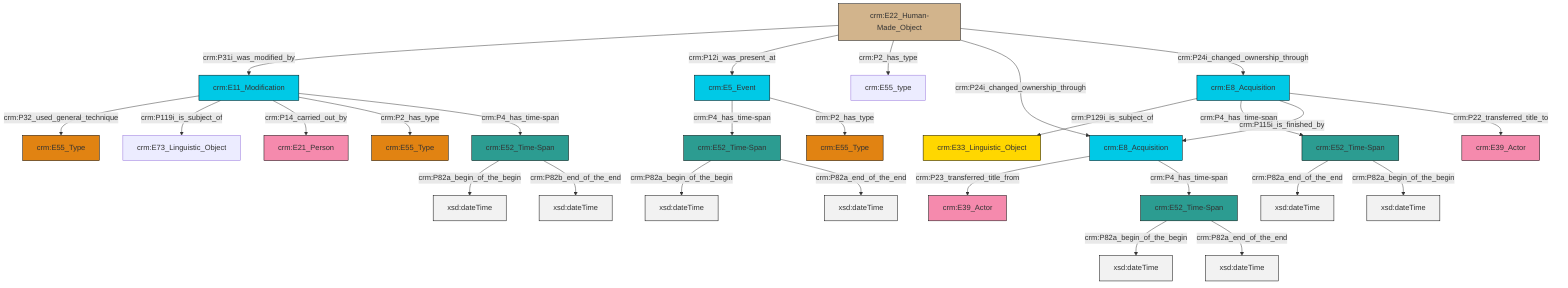 graph TD
classDef Literal fill:#f2f2f2,stroke:#000000;
classDef CRM_Entity fill:#FFFFFF,stroke:#000000;
classDef Temporal_Entity fill:#00C9E6, stroke:#000000;
classDef Type fill:#E18312, stroke:#000000;
classDef Time-Span fill:#2C9C91, stroke:#000000;
classDef Appellation fill:#FFEB7F, stroke:#000000;
classDef Place fill:#008836, stroke:#000000;
classDef Persistent_Item fill:#B266B2, stroke:#000000;
classDef Conceptual_Object fill:#FFD700, stroke:#000000;
classDef Physical_Thing fill:#D2B48C, stroke:#000000;
classDef Actor fill:#f58aad, stroke:#000000;
classDef PC_Classes fill:#4ce600, stroke:#000000;
classDef Multi fill:#cccccc,stroke:#000000;

4["crm:E52_Time-Span"]:::Time-Span -->|crm:P82a_begin_of_the_begin| 5[xsd:dateTime]:::Literal
6["crm:E22_Human-Made_Object"]:::Physical_Thing -->|crm:P31i_was_modified_by| 7["crm:E11_Modification"]:::Temporal_Entity
0["crm:E52_Time-Span"]:::Time-Span -->|crm:P82a_begin_of_the_begin| 8[xsd:dateTime]:::Literal
7["crm:E11_Modification"]:::Temporal_Entity -->|crm:P32_used_general_technique| 9["crm:E55_Type"]:::Type
11["crm:E8_Acquisition"]:::Temporal_Entity -->|crm:P129i_is_subject_of| 12["crm:E33_Linguistic_Object"]:::Conceptual_Object
11["crm:E8_Acquisition"]:::Temporal_Entity -->|crm:P4_has_time-span| 13["crm:E52_Time-Span"]:::Time-Span
14["crm:E8_Acquisition"]:::Temporal_Entity -->|crm:P23_transferred_title_from| 15["crm:E39_Actor"]:::Actor
14["crm:E8_Acquisition"]:::Temporal_Entity -->|crm:P4_has_time-span| 0["crm:E52_Time-Span"]:::Time-Span
6["crm:E22_Human-Made_Object"]:::Physical_Thing -->|crm:P12i_was_present_at| 18["crm:E5_Event"]:::Temporal_Entity
18["crm:E5_Event"]:::Temporal_Entity -->|crm:P4_has_time-span| 22["crm:E52_Time-Span"]:::Time-Span
11["crm:E8_Acquisition"]:::Temporal_Entity -->|crm:P115i_is_finished_by| 14["crm:E8_Acquisition"]:::Temporal_Entity
13["crm:E52_Time-Span"]:::Time-Span -->|crm:P82a_end_of_the_end| 23[xsd:dateTime]:::Literal
18["crm:E5_Event"]:::Temporal_Entity -->|crm:P2_has_type| 2["crm:E55_Type"]:::Type
22["crm:E52_Time-Span"]:::Time-Span -->|crm:P82a_begin_of_the_begin| 24[xsd:dateTime]:::Literal
22["crm:E52_Time-Span"]:::Time-Span -->|crm:P82a_end_of_the_end| 25[xsd:dateTime]:::Literal
4["crm:E52_Time-Span"]:::Time-Span -->|crm:P82b_end_of_the_end| 26[xsd:dateTime]:::Literal
6["crm:E22_Human-Made_Object"]:::Physical_Thing -->|crm:P2_has_type| 30["crm:E55_type"]:::Default
11["crm:E8_Acquisition"]:::Temporal_Entity -->|crm:P22_transferred_title_to| 16["crm:E39_Actor"]:::Actor
0["crm:E52_Time-Span"]:::Time-Span -->|crm:P82a_end_of_the_end| 31[xsd:dateTime]:::Literal
7["crm:E11_Modification"]:::Temporal_Entity -->|crm:P119i_is_subject_of| 28["crm:E73_Linguistic_Object"]:::Default
7["crm:E11_Modification"]:::Temporal_Entity -->|crm:P14_carried_out_by| 37["crm:E21_Person"]:::Actor
6["crm:E22_Human-Made_Object"]:::Physical_Thing -->|crm:P24i_changed_ownership_through| 14["crm:E8_Acquisition"]:::Temporal_Entity
7["crm:E11_Modification"]:::Temporal_Entity -->|crm:P2_has_type| 20["crm:E55_Type"]:::Type
6["crm:E22_Human-Made_Object"]:::Physical_Thing -->|crm:P24i_changed_ownership_through| 11["crm:E8_Acquisition"]:::Temporal_Entity
13["crm:E52_Time-Span"]:::Time-Span -->|crm:P82a_begin_of_the_begin| 43[xsd:dateTime]:::Literal
7["crm:E11_Modification"]:::Temporal_Entity -->|crm:P4_has_time-span| 4["crm:E52_Time-Span"]:::Time-Span